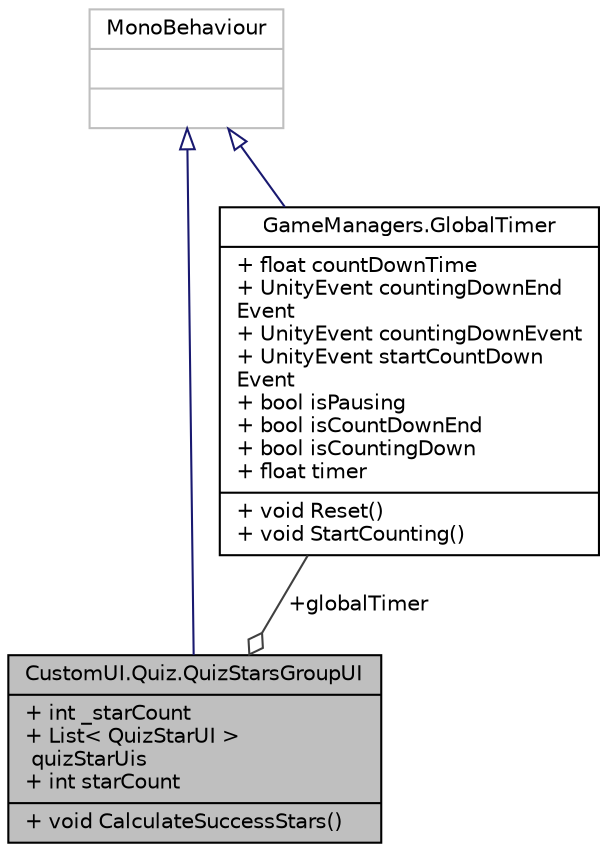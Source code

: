 digraph "CustomUI.Quiz.QuizStarsGroupUI"
{
 // INTERACTIVE_SVG=YES
 // LATEX_PDF_SIZE
  edge [fontname="Helvetica",fontsize="10",labelfontname="Helvetica",labelfontsize="10"];
  node [fontname="Helvetica",fontsize="10",shape=record];
  Node1 [label="{CustomUI.Quiz.QuizStarsGroupUI\n|+ int _starCount\l+ List\< QuizStarUI \>\l quizStarUis\l+ int starCount\l|+ void CalculateSuccessStars()\l}",height=0.2,width=0.4,color="black", fillcolor="grey75", style="filled", fontcolor="black",tooltip=" "];
  Node2 -> Node1 [dir="back",color="midnightblue",fontsize="10",style="solid",arrowtail="onormal",fontname="Helvetica"];
  Node2 [label="{MonoBehaviour\n||}",height=0.2,width=0.4,color="grey75", fillcolor="white", style="filled",tooltip=" "];
  Node3 -> Node1 [color="grey25",fontsize="10",style="solid",label=" +globalTimer" ,arrowhead="odiamond",fontname="Helvetica"];
  Node3 [label="{GameManagers.GlobalTimer\n|+ float countDownTime\l+ UnityEvent countingDownEnd\lEvent\l+ UnityEvent countingDownEvent\l+ UnityEvent startCountDown\lEvent\l+ bool isPausing\l+ bool isCountDownEnd\l+ bool isCountingDown\l+ float timer\l|+ void Reset()\l+ void StartCounting()\l}",height=0.2,width=0.4,color="black", fillcolor="white", style="filled",URL="$class_game_managers_1_1_global_timer.html",tooltip="全局计时器"];
  Node2 -> Node3 [dir="back",color="midnightblue",fontsize="10",style="solid",arrowtail="onormal",fontname="Helvetica"];
}

